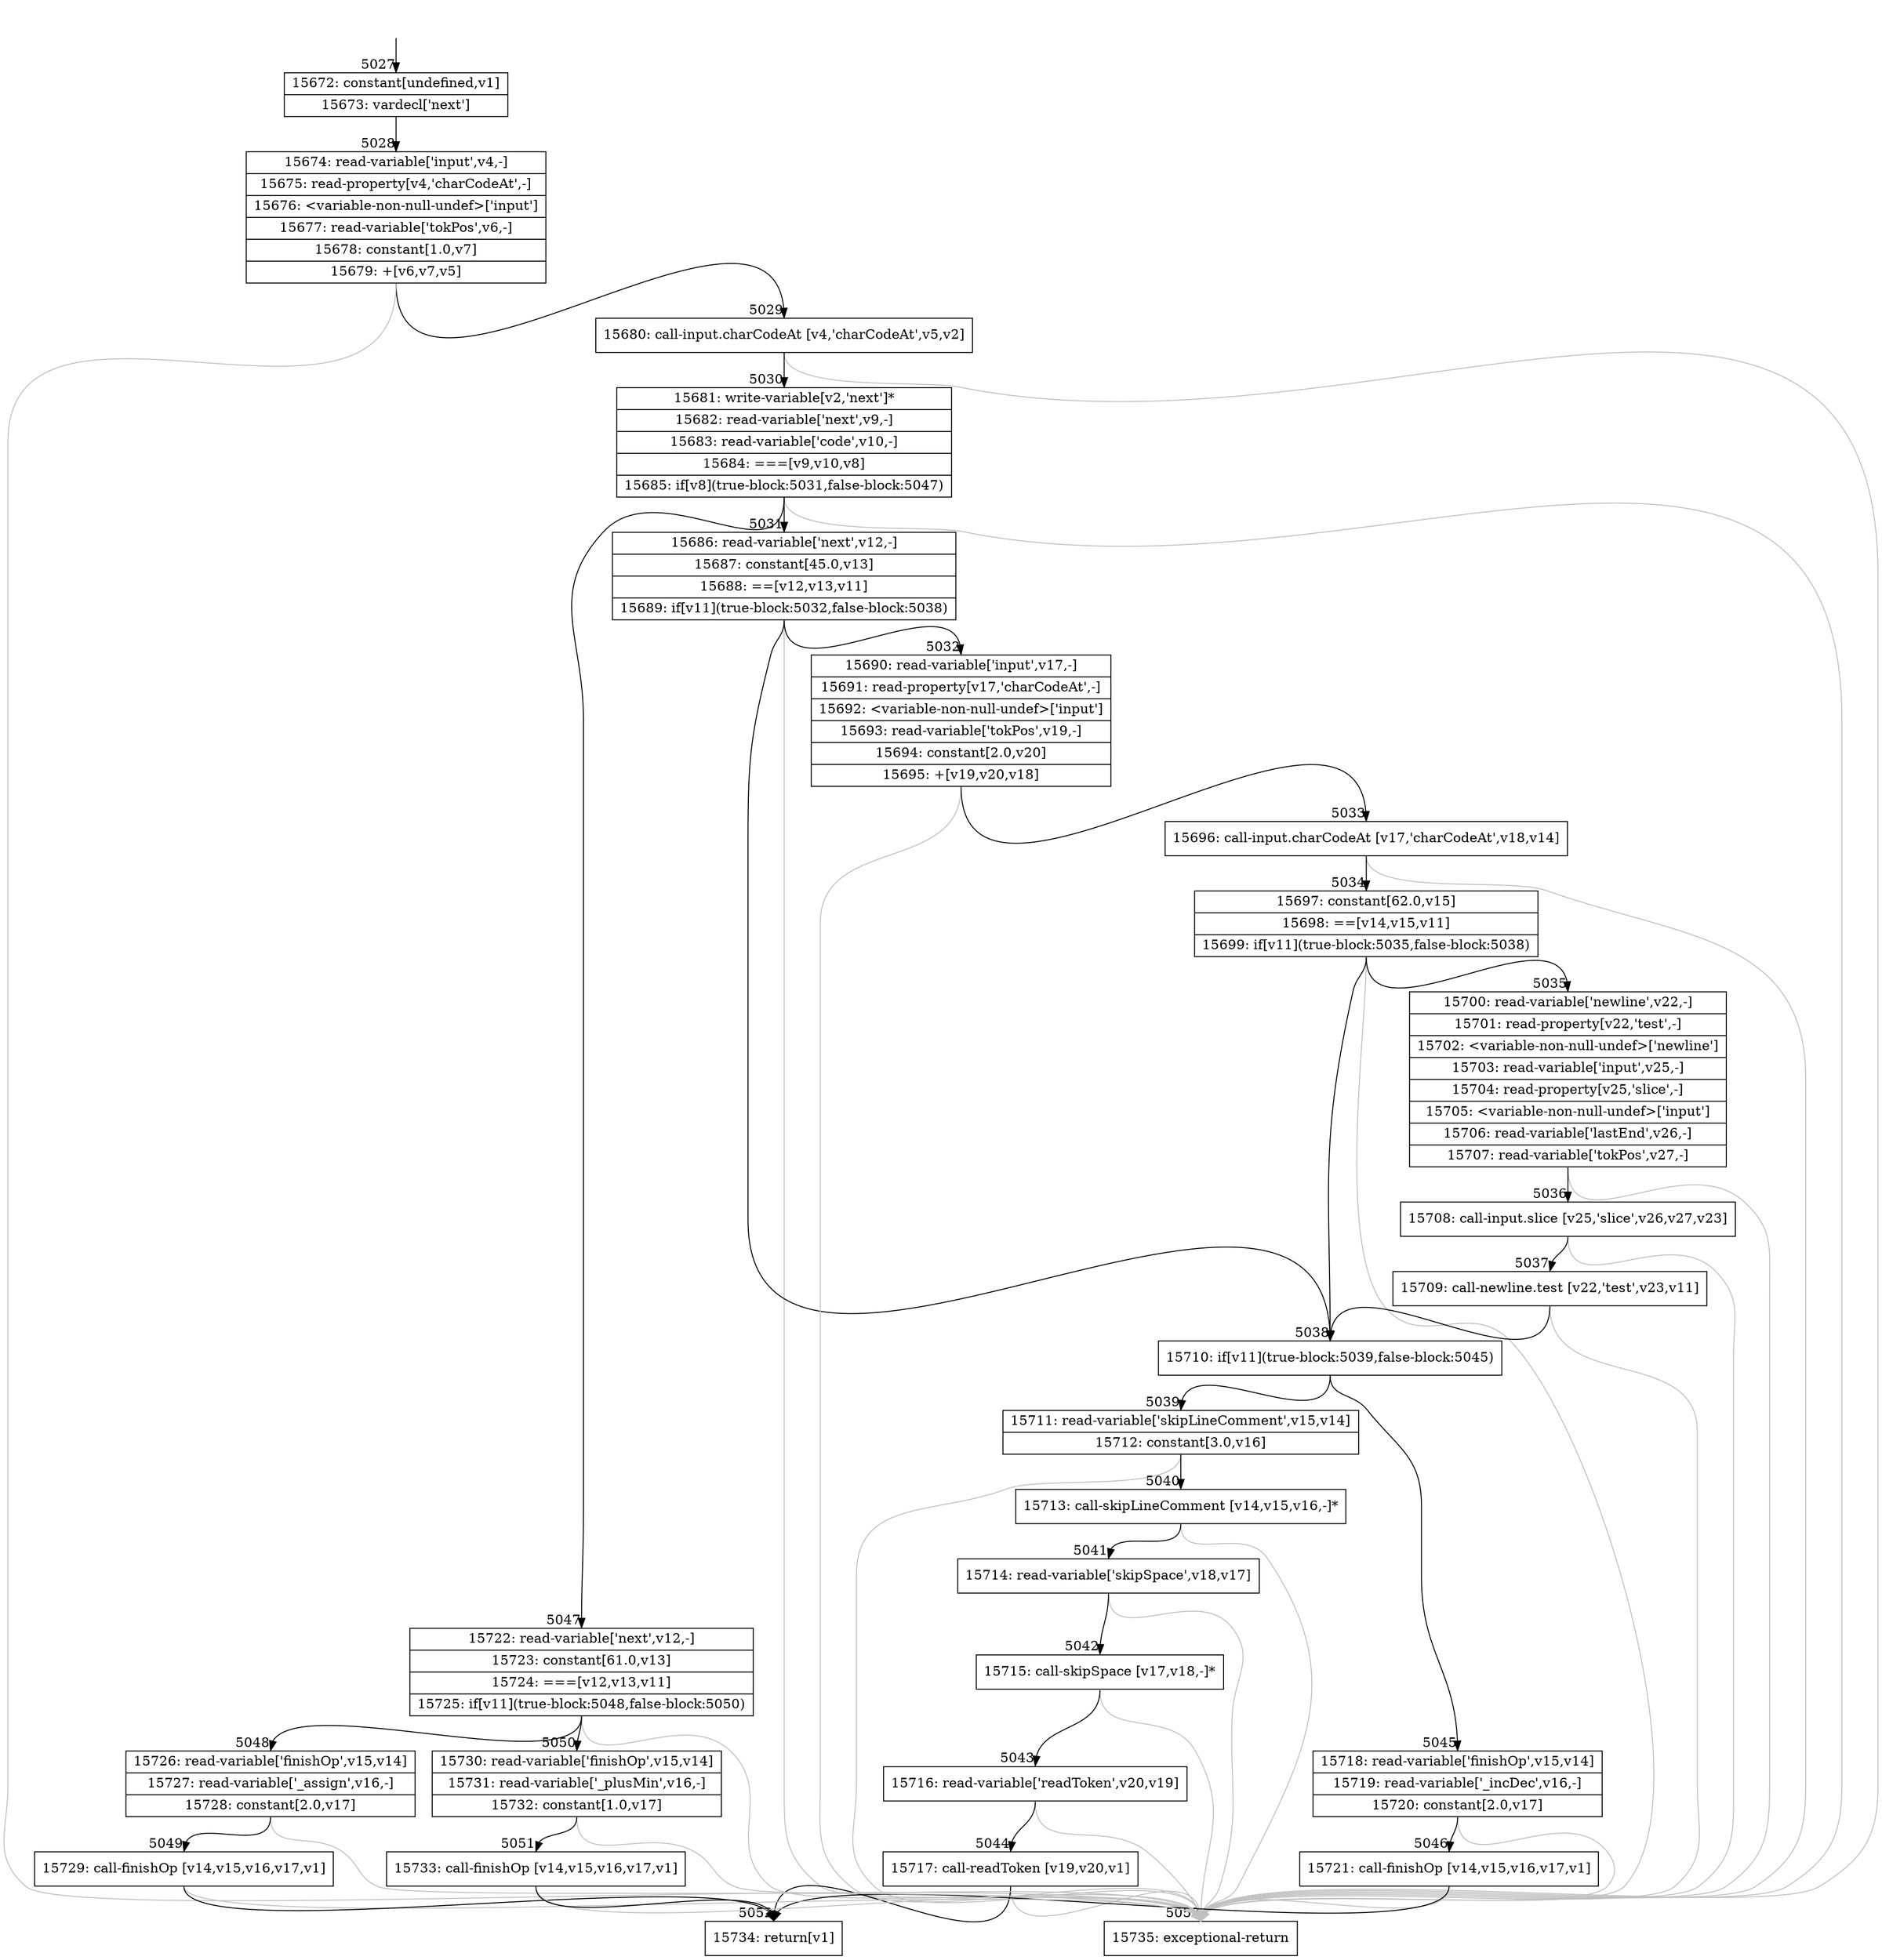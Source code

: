 digraph {
rankdir="TD"
BB_entry310[shape=none,label=""];
BB_entry310 -> BB5027 [tailport=s, headport=n, headlabel="    5027"]
BB5027 [shape=record label="{15672: constant[undefined,v1]|15673: vardecl['next']}" ] 
BB5027 -> BB5028 [tailport=s, headport=n, headlabel="      5028"]
BB5028 [shape=record label="{15674: read-variable['input',v4,-]|15675: read-property[v4,'charCodeAt',-]|15676: \<variable-non-null-undef\>['input']|15677: read-variable['tokPos',v6,-]|15678: constant[1.0,v7]|15679: +[v6,v7,v5]}" ] 
BB5028 -> BB5029 [tailport=s, headport=n, headlabel="      5029"]
BB5028 -> BB5053 [tailport=s, headport=n, color=gray, headlabel="      5053"]
BB5029 [shape=record label="{15680: call-input.charCodeAt [v4,'charCodeAt',v5,v2]}" ] 
BB5029 -> BB5030 [tailport=s, headport=n, headlabel="      5030"]
BB5029 -> BB5053 [tailport=s, headport=n, color=gray]
BB5030 [shape=record label="{15681: write-variable[v2,'next']*|15682: read-variable['next',v9,-]|15683: read-variable['code',v10,-]|15684: ===[v9,v10,v8]|15685: if[v8](true-block:5031,false-block:5047)}" ] 
BB5030 -> BB5031 [tailport=s, headport=n, headlabel="      5031"]
BB5030 -> BB5047 [tailport=s, headport=n, headlabel="      5047"]
BB5030 -> BB5053 [tailport=s, headport=n, color=gray]
BB5031 [shape=record label="{15686: read-variable['next',v12,-]|15687: constant[45.0,v13]|15688: ==[v12,v13,v11]|15689: if[v11](true-block:5032,false-block:5038)}" ] 
BB5031 -> BB5038 [tailport=s, headport=n, headlabel="      5038"]
BB5031 -> BB5032 [tailport=s, headport=n, headlabel="      5032"]
BB5031 -> BB5053 [tailport=s, headport=n, color=gray]
BB5032 [shape=record label="{15690: read-variable['input',v17,-]|15691: read-property[v17,'charCodeAt',-]|15692: \<variable-non-null-undef\>['input']|15693: read-variable['tokPos',v19,-]|15694: constant[2.0,v20]|15695: +[v19,v20,v18]}" ] 
BB5032 -> BB5033 [tailport=s, headport=n, headlabel="      5033"]
BB5032 -> BB5053 [tailport=s, headport=n, color=gray]
BB5033 [shape=record label="{15696: call-input.charCodeAt [v17,'charCodeAt',v18,v14]}" ] 
BB5033 -> BB5034 [tailport=s, headport=n, headlabel="      5034"]
BB5033 -> BB5053 [tailport=s, headport=n, color=gray]
BB5034 [shape=record label="{15697: constant[62.0,v15]|15698: ==[v14,v15,v11]|15699: if[v11](true-block:5035,false-block:5038)}" ] 
BB5034 -> BB5038 [tailport=s, headport=n]
BB5034 -> BB5035 [tailport=s, headport=n, headlabel="      5035"]
BB5034 -> BB5053 [tailport=s, headport=n, color=gray]
BB5035 [shape=record label="{15700: read-variable['newline',v22,-]|15701: read-property[v22,'test',-]|15702: \<variable-non-null-undef\>['newline']|15703: read-variable['input',v25,-]|15704: read-property[v25,'slice',-]|15705: \<variable-non-null-undef\>['input']|15706: read-variable['lastEnd',v26,-]|15707: read-variable['tokPos',v27,-]}" ] 
BB5035 -> BB5036 [tailport=s, headport=n, headlabel="      5036"]
BB5035 -> BB5053 [tailport=s, headport=n, color=gray]
BB5036 [shape=record label="{15708: call-input.slice [v25,'slice',v26,v27,v23]}" ] 
BB5036 -> BB5037 [tailport=s, headport=n, headlabel="      5037"]
BB5036 -> BB5053 [tailport=s, headport=n, color=gray]
BB5037 [shape=record label="{15709: call-newline.test [v22,'test',v23,v11]}" ] 
BB5037 -> BB5038 [tailport=s, headport=n]
BB5037 -> BB5053 [tailport=s, headport=n, color=gray]
BB5038 [shape=record label="{15710: if[v11](true-block:5039,false-block:5045)}" ] 
BB5038 -> BB5039 [tailport=s, headport=n, headlabel="      5039"]
BB5038 -> BB5045 [tailport=s, headport=n, headlabel="      5045"]
BB5039 [shape=record label="{15711: read-variable['skipLineComment',v15,v14]|15712: constant[3.0,v16]}" ] 
BB5039 -> BB5040 [tailport=s, headport=n, headlabel="      5040"]
BB5039 -> BB5053 [tailport=s, headport=n, color=gray]
BB5040 [shape=record label="{15713: call-skipLineComment [v14,v15,v16,-]*}" ] 
BB5040 -> BB5041 [tailport=s, headport=n, headlabel="      5041"]
BB5040 -> BB5053 [tailport=s, headport=n, color=gray]
BB5041 [shape=record label="{15714: read-variable['skipSpace',v18,v17]}" ] 
BB5041 -> BB5042 [tailport=s, headport=n, headlabel="      5042"]
BB5041 -> BB5053 [tailport=s, headport=n, color=gray]
BB5042 [shape=record label="{15715: call-skipSpace [v17,v18,-]*}" ] 
BB5042 -> BB5043 [tailport=s, headport=n, headlabel="      5043"]
BB5042 -> BB5053 [tailport=s, headport=n, color=gray]
BB5043 [shape=record label="{15716: read-variable['readToken',v20,v19]}" ] 
BB5043 -> BB5044 [tailport=s, headport=n, headlabel="      5044"]
BB5043 -> BB5053 [tailport=s, headport=n, color=gray]
BB5044 [shape=record label="{15717: call-readToken [v19,v20,v1]}" ] 
BB5044 -> BB5052 [tailport=s, headport=n, headlabel="      5052"]
BB5044 -> BB5053 [tailport=s, headport=n, color=gray]
BB5045 [shape=record label="{15718: read-variable['finishOp',v15,v14]|15719: read-variable['_incDec',v16,-]|15720: constant[2.0,v17]}" ] 
BB5045 -> BB5046 [tailport=s, headport=n, headlabel="      5046"]
BB5045 -> BB5053 [tailport=s, headport=n, color=gray]
BB5046 [shape=record label="{15721: call-finishOp [v14,v15,v16,v17,v1]}" ] 
BB5046 -> BB5052 [tailport=s, headport=n]
BB5046 -> BB5053 [tailport=s, headport=n, color=gray]
BB5047 [shape=record label="{15722: read-variable['next',v12,-]|15723: constant[61.0,v13]|15724: ===[v12,v13,v11]|15725: if[v11](true-block:5048,false-block:5050)}" ] 
BB5047 -> BB5048 [tailport=s, headport=n, headlabel="      5048"]
BB5047 -> BB5050 [tailport=s, headport=n, headlabel="      5050"]
BB5047 -> BB5053 [tailport=s, headport=n, color=gray]
BB5048 [shape=record label="{15726: read-variable['finishOp',v15,v14]|15727: read-variable['_assign',v16,-]|15728: constant[2.0,v17]}" ] 
BB5048 -> BB5049 [tailport=s, headport=n, headlabel="      5049"]
BB5048 -> BB5053 [tailport=s, headport=n, color=gray]
BB5049 [shape=record label="{15729: call-finishOp [v14,v15,v16,v17,v1]}" ] 
BB5049 -> BB5052 [tailport=s, headport=n]
BB5049 -> BB5053 [tailport=s, headport=n, color=gray]
BB5050 [shape=record label="{15730: read-variable['finishOp',v15,v14]|15731: read-variable['_plusMin',v16,-]|15732: constant[1.0,v17]}" ] 
BB5050 -> BB5051 [tailport=s, headport=n, headlabel="      5051"]
BB5050 -> BB5053 [tailport=s, headport=n, color=gray]
BB5051 [shape=record label="{15733: call-finishOp [v14,v15,v16,v17,v1]}" ] 
BB5051 -> BB5052 [tailport=s, headport=n]
BB5051 -> BB5053 [tailport=s, headport=n, color=gray]
BB5052 [shape=record label="{15734: return[v1]}" ] 
BB5053 [shape=record label="{15735: exceptional-return}" ] 
//#$~ 5275
}
